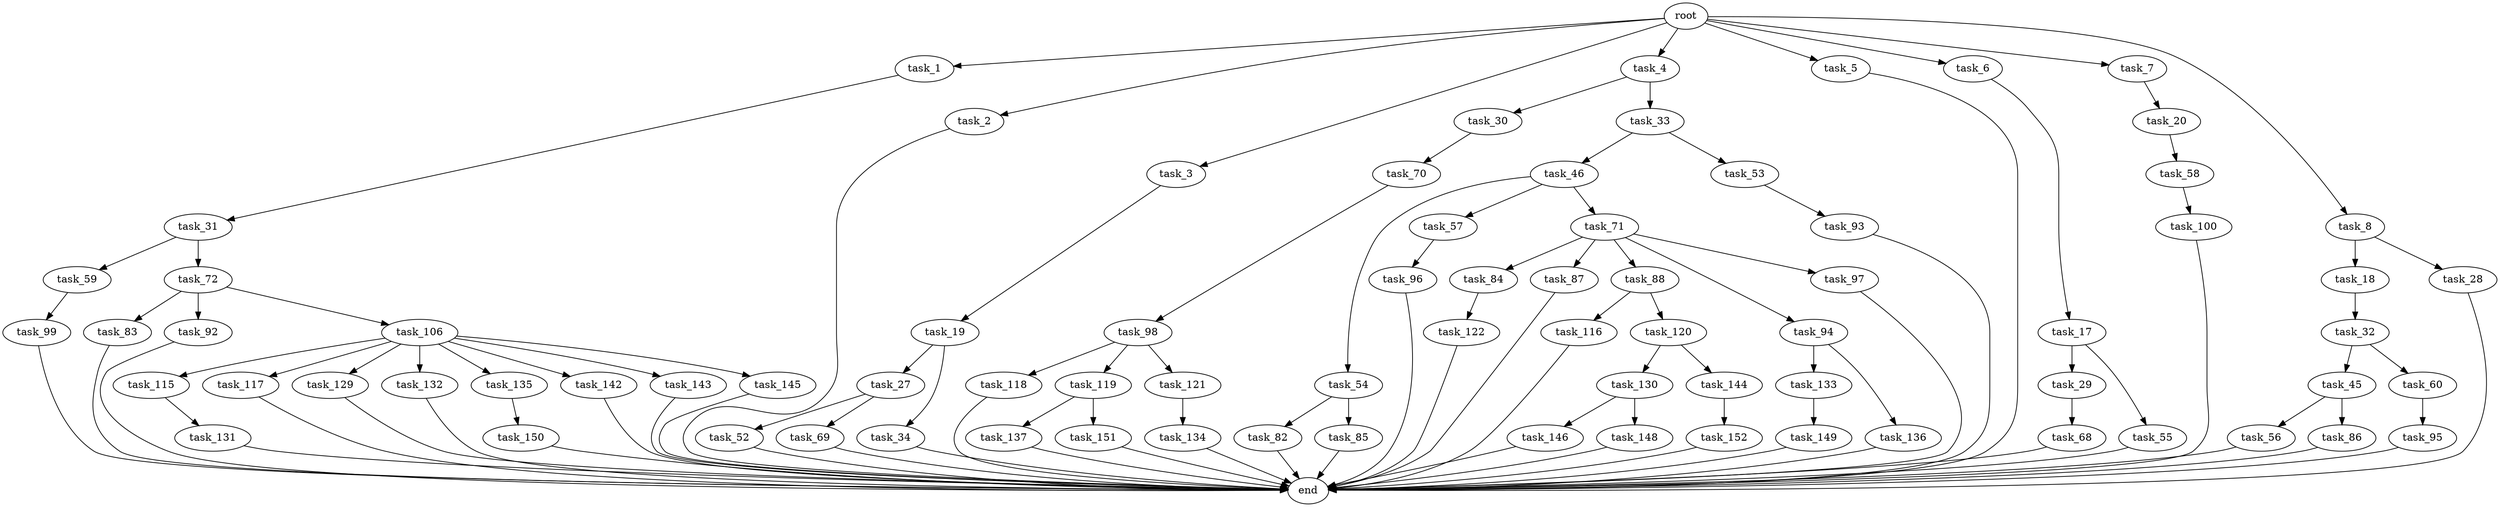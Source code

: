 digraph G {
  root [size="0.000000"];
  task_1 [size="173333028441.000000"];
  task_2 [size="14774103844.000000"];
  task_3 [size="8589934592.000000"];
  task_4 [size="1419257657.000000"];
  task_5 [size="549755813888.000000"];
  task_6 [size="27357170457.000000"];
  task_7 [size="231928233984.000000"];
  task_8 [size="8589934592.000000"];
  task_17 [size="3276154912.000000"];
  task_18 [size="19490349084.000000"];
  task_19 [size="632651977404.000000"];
  task_20 [size="3155425921.000000"];
  task_27 [size="528443101761.000000"];
  task_28 [size="17132781886.000000"];
  task_29 [size="361066070.000000"];
  task_30 [size="846268024588.000000"];
  task_31 [size="430382721033.000000"];
  task_32 [size="383808060880.000000"];
  task_33 [size="148607627423.000000"];
  task_34 [size="231928233984.000000"];
  task_45 [size="57725606541.000000"];
  task_46 [size="248409957834.000000"];
  task_52 [size="21180227639.000000"];
  task_53 [size="11172570723.000000"];
  task_54 [size="198743194803.000000"];
  task_55 [size="16191006006.000000"];
  task_56 [size="16130259360.000000"];
  task_57 [size="40556845722.000000"];
  task_58 [size="595041612831.000000"];
  task_59 [size="16846176643.000000"];
  task_60 [size="549755813888.000000"];
  task_68 [size="14234570613.000000"];
  task_69 [size="5869847250.000000"];
  task_70 [size="44065647126.000000"];
  task_71 [size="64255178977.000000"];
  task_72 [size="368293445632.000000"];
  task_82 [size="269632897630.000000"];
  task_83 [size="32830554300.000000"];
  task_84 [size="319571890051.000000"];
  task_85 [size="1073741824000.000000"];
  task_86 [size="133435603278.000000"];
  task_87 [size="67059248185.000000"];
  task_88 [size="68719476736.000000"];
  task_92 [size="6974477472.000000"];
  task_93 [size="11488700806.000000"];
  task_94 [size="13073867777.000000"];
  task_95 [size="8769259611.000000"];
  task_96 [size="276933222127.000000"];
  task_97 [size="549755813888.000000"];
  task_98 [size="1078534906.000000"];
  task_99 [size="134217728000.000000"];
  task_100 [size="15379323640.000000"];
  task_106 [size="16731625632.000000"];
  task_115 [size="134217728000.000000"];
  task_116 [size="847276330425.000000"];
  task_117 [size="68719476736.000000"];
  task_118 [size="1190057845.000000"];
  task_119 [size="549755813888.000000"];
  task_120 [size="18770703767.000000"];
  task_121 [size="24915976434.000000"];
  task_122 [size="40617230369.000000"];
  task_129 [size="25324935951.000000"];
  task_130 [size="28991029248.000000"];
  task_131 [size="368293445632.000000"];
  task_132 [size="222564447184.000000"];
  task_133 [size="278768668113.000000"];
  task_134 [size="43742496652.000000"];
  task_135 [size="368293445632.000000"];
  task_136 [size="549755813888.000000"];
  task_137 [size="206556553691.000000"];
  task_142 [size="4596868390.000000"];
  task_143 [size="208404425460.000000"];
  task_144 [size="13347295681.000000"];
  task_145 [size="231928233984.000000"];
  task_146 [size="2114604002.000000"];
  task_148 [size="4334758766.000000"];
  task_149 [size="549755813888.000000"];
  task_150 [size="360015619090.000000"];
  task_151 [size="8589934592.000000"];
  task_152 [size="23684537666.000000"];
  end [size="0.000000"];

  root -> task_1 [size="1.000000"];
  root -> task_2 [size="1.000000"];
  root -> task_3 [size="1.000000"];
  root -> task_4 [size="1.000000"];
  root -> task_5 [size="1.000000"];
  root -> task_6 [size="1.000000"];
  root -> task_7 [size="1.000000"];
  root -> task_8 [size="1.000000"];
  task_1 -> task_31 [size="134217728.000000"];
  task_2 -> end [size="1.000000"];
  task_3 -> task_19 [size="33554432.000000"];
  task_4 -> task_30 [size="33554432.000000"];
  task_4 -> task_33 [size="33554432.000000"];
  task_5 -> end [size="1.000000"];
  task_6 -> task_17 [size="536870912.000000"];
  task_7 -> task_20 [size="301989888.000000"];
  task_8 -> task_18 [size="33554432.000000"];
  task_8 -> task_28 [size="33554432.000000"];
  task_17 -> task_29 [size="134217728.000000"];
  task_17 -> task_55 [size="134217728.000000"];
  task_18 -> task_32 [size="33554432.000000"];
  task_19 -> task_27 [size="679477248.000000"];
  task_19 -> task_34 [size="679477248.000000"];
  task_20 -> task_58 [size="301989888.000000"];
  task_27 -> task_52 [size="536870912.000000"];
  task_27 -> task_69 [size="536870912.000000"];
  task_28 -> end [size="1.000000"];
  task_29 -> task_68 [size="33554432.000000"];
  task_30 -> task_70 [size="838860800.000000"];
  task_31 -> task_59 [size="301989888.000000"];
  task_31 -> task_72 [size="301989888.000000"];
  task_32 -> task_45 [size="301989888.000000"];
  task_32 -> task_60 [size="301989888.000000"];
  task_33 -> task_46 [size="301989888.000000"];
  task_33 -> task_53 [size="301989888.000000"];
  task_34 -> end [size="1.000000"];
  task_45 -> task_56 [size="75497472.000000"];
  task_45 -> task_86 [size="75497472.000000"];
  task_46 -> task_54 [size="209715200.000000"];
  task_46 -> task_57 [size="209715200.000000"];
  task_46 -> task_71 [size="209715200.000000"];
  task_52 -> end [size="1.000000"];
  task_53 -> task_93 [size="301989888.000000"];
  task_54 -> task_82 [size="536870912.000000"];
  task_54 -> task_85 [size="536870912.000000"];
  task_55 -> end [size="1.000000"];
  task_56 -> end [size="1.000000"];
  task_57 -> task_96 [size="679477248.000000"];
  task_58 -> task_100 [size="838860800.000000"];
  task_59 -> task_99 [size="33554432.000000"];
  task_60 -> task_95 [size="536870912.000000"];
  task_68 -> end [size="1.000000"];
  task_69 -> end [size="1.000000"];
  task_70 -> task_98 [size="838860800.000000"];
  task_71 -> task_84 [size="209715200.000000"];
  task_71 -> task_87 [size="209715200.000000"];
  task_71 -> task_88 [size="209715200.000000"];
  task_71 -> task_94 [size="209715200.000000"];
  task_71 -> task_97 [size="209715200.000000"];
  task_72 -> task_83 [size="411041792.000000"];
  task_72 -> task_92 [size="411041792.000000"];
  task_72 -> task_106 [size="411041792.000000"];
  task_82 -> end [size="1.000000"];
  task_83 -> end [size="1.000000"];
  task_84 -> task_122 [size="209715200.000000"];
  task_85 -> end [size="1.000000"];
  task_86 -> end [size="1.000000"];
  task_87 -> end [size="1.000000"];
  task_88 -> task_116 [size="134217728.000000"];
  task_88 -> task_120 [size="134217728.000000"];
  task_92 -> end [size="1.000000"];
  task_93 -> end [size="1.000000"];
  task_94 -> task_133 [size="301989888.000000"];
  task_94 -> task_136 [size="301989888.000000"];
  task_95 -> end [size="1.000000"];
  task_96 -> end [size="1.000000"];
  task_97 -> end [size="1.000000"];
  task_98 -> task_118 [size="33554432.000000"];
  task_98 -> task_119 [size="33554432.000000"];
  task_98 -> task_121 [size="33554432.000000"];
  task_99 -> end [size="1.000000"];
  task_100 -> end [size="1.000000"];
  task_106 -> task_115 [size="536870912.000000"];
  task_106 -> task_117 [size="536870912.000000"];
  task_106 -> task_129 [size="536870912.000000"];
  task_106 -> task_132 [size="536870912.000000"];
  task_106 -> task_135 [size="536870912.000000"];
  task_106 -> task_142 [size="536870912.000000"];
  task_106 -> task_143 [size="536870912.000000"];
  task_106 -> task_145 [size="536870912.000000"];
  task_115 -> task_131 [size="209715200.000000"];
  task_116 -> end [size="1.000000"];
  task_117 -> end [size="1.000000"];
  task_118 -> end [size="1.000000"];
  task_119 -> task_137 [size="536870912.000000"];
  task_119 -> task_151 [size="536870912.000000"];
  task_120 -> task_130 [size="301989888.000000"];
  task_120 -> task_144 [size="301989888.000000"];
  task_121 -> task_134 [size="75497472.000000"];
  task_122 -> end [size="1.000000"];
  task_129 -> end [size="1.000000"];
  task_130 -> task_146 [size="75497472.000000"];
  task_130 -> task_148 [size="75497472.000000"];
  task_131 -> end [size="1.000000"];
  task_132 -> end [size="1.000000"];
  task_133 -> task_149 [size="301989888.000000"];
  task_134 -> end [size="1.000000"];
  task_135 -> task_150 [size="411041792.000000"];
  task_136 -> end [size="1.000000"];
  task_137 -> end [size="1.000000"];
  task_142 -> end [size="1.000000"];
  task_143 -> end [size="1.000000"];
  task_144 -> task_152 [size="679477248.000000"];
  task_145 -> end [size="1.000000"];
  task_146 -> end [size="1.000000"];
  task_148 -> end [size="1.000000"];
  task_149 -> end [size="1.000000"];
  task_150 -> end [size="1.000000"];
  task_151 -> end [size="1.000000"];
  task_152 -> end [size="1.000000"];
}
